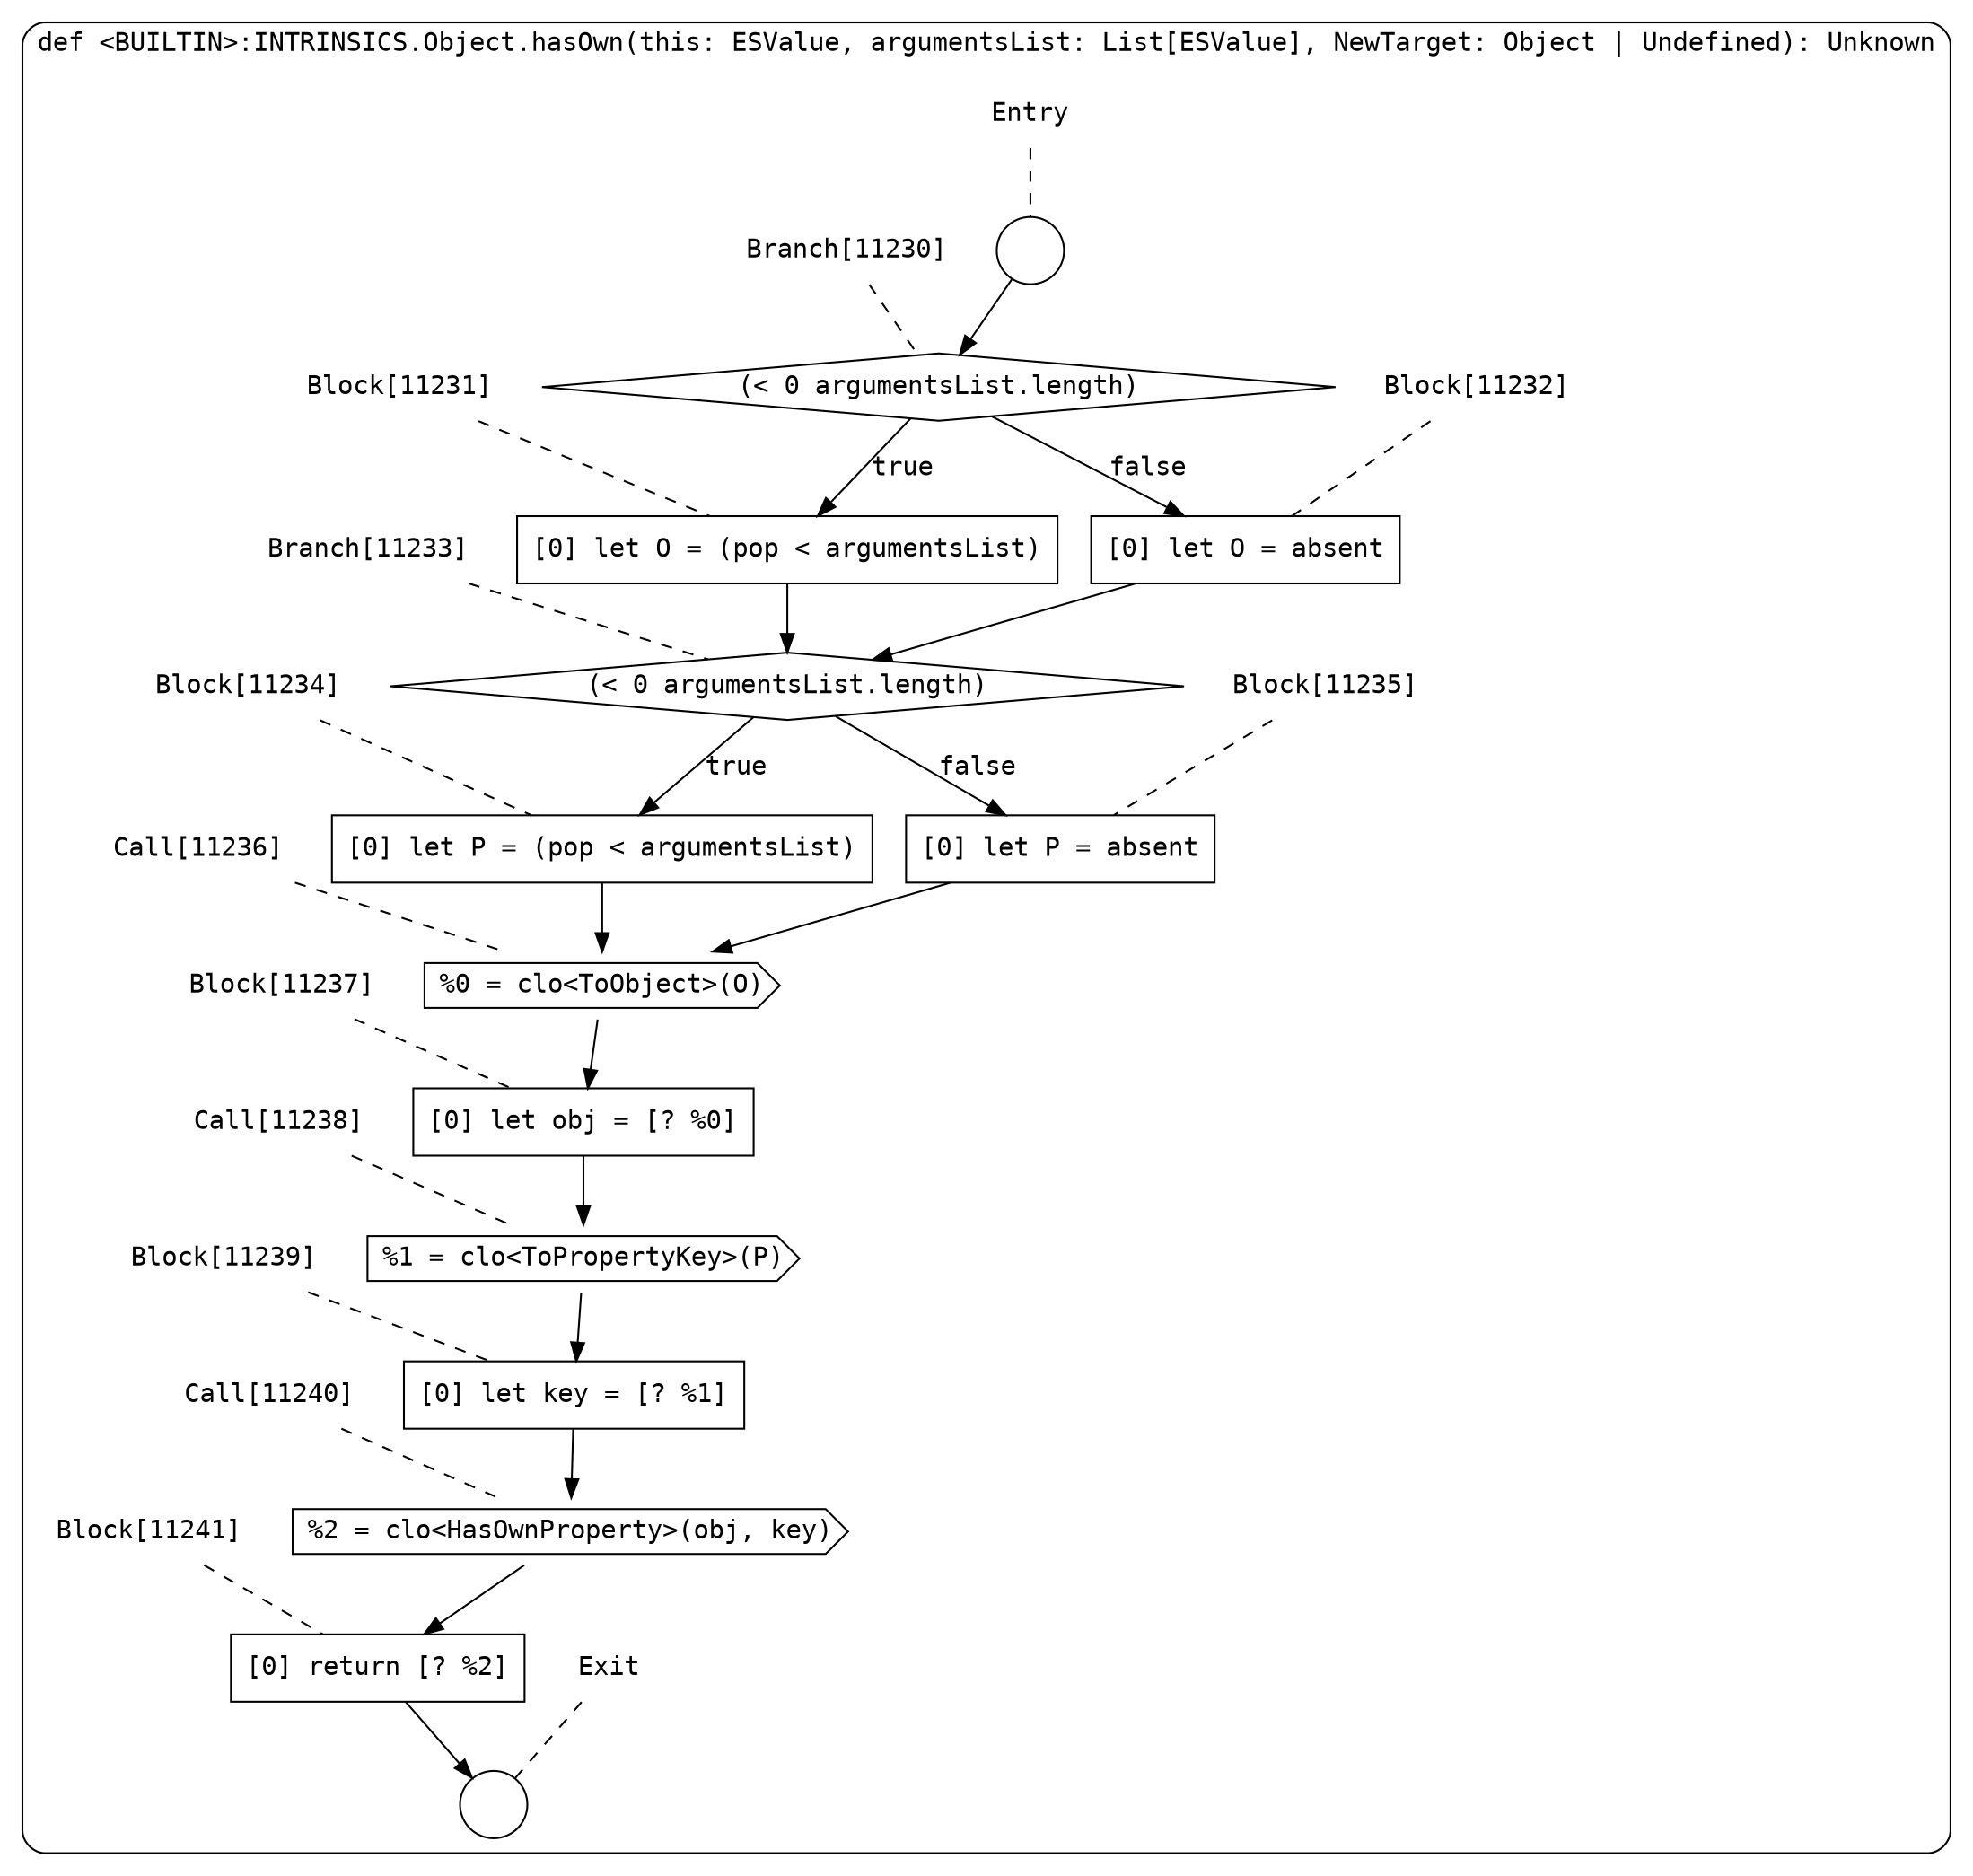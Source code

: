 digraph {
  graph [fontname = "Consolas"]
  node [fontname = "Consolas"]
  edge [fontname = "Consolas"]
  subgraph cluster2011 {
    label = "def <BUILTIN>:INTRINSICS.Object.hasOwn(this: ESValue, argumentsList: List[ESValue], NewTarget: Object | Undefined): Unknown"
    style = rounded
    cluster2011_entry_name [shape=none, label=<<font color="black">Entry</font>>]
    cluster2011_entry_name -> cluster2011_entry [arrowhead=none, color="black", style=dashed]
    cluster2011_entry [shape=circle label=" " color="black" fillcolor="white" style=filled]
    cluster2011_entry -> node11230 [color="black"]
    cluster2011_exit_name [shape=none, label=<<font color="black">Exit</font>>]
    cluster2011_exit_name -> cluster2011_exit [arrowhead=none, color="black", style=dashed]
    cluster2011_exit [shape=circle label=" " color="black" fillcolor="white" style=filled]
    node11230_name [shape=none, label=<<font color="black">Branch[11230]</font>>]
    node11230_name -> node11230 [arrowhead=none, color="black", style=dashed]
    node11230 [shape=diamond, label=<<font color="black">(&lt; 0 argumentsList.length)</font>> color="black" fillcolor="white", style=filled]
    node11230 -> node11231 [label=<<font color="black">true</font>> color="black"]
    node11230 -> node11232 [label=<<font color="black">false</font>> color="black"]
    node11231_name [shape=none, label=<<font color="black">Block[11231]</font>>]
    node11231_name -> node11231 [arrowhead=none, color="black", style=dashed]
    node11231 [shape=box, label=<<font color="black">[0] let O = (pop &lt; argumentsList)<BR ALIGN="LEFT"/></font>> color="black" fillcolor="white", style=filled]
    node11231 -> node11233 [color="black"]
    node11232_name [shape=none, label=<<font color="black">Block[11232]</font>>]
    node11232_name -> node11232 [arrowhead=none, color="black", style=dashed]
    node11232 [shape=box, label=<<font color="black">[0] let O = absent<BR ALIGN="LEFT"/></font>> color="black" fillcolor="white", style=filled]
    node11232 -> node11233 [color="black"]
    node11233_name [shape=none, label=<<font color="black">Branch[11233]</font>>]
    node11233_name -> node11233 [arrowhead=none, color="black", style=dashed]
    node11233 [shape=diamond, label=<<font color="black">(&lt; 0 argumentsList.length)</font>> color="black" fillcolor="white", style=filled]
    node11233 -> node11234 [label=<<font color="black">true</font>> color="black"]
    node11233 -> node11235 [label=<<font color="black">false</font>> color="black"]
    node11234_name [shape=none, label=<<font color="black">Block[11234]</font>>]
    node11234_name -> node11234 [arrowhead=none, color="black", style=dashed]
    node11234 [shape=box, label=<<font color="black">[0] let P = (pop &lt; argumentsList)<BR ALIGN="LEFT"/></font>> color="black" fillcolor="white", style=filled]
    node11234 -> node11236 [color="black"]
    node11235_name [shape=none, label=<<font color="black">Block[11235]</font>>]
    node11235_name -> node11235 [arrowhead=none, color="black", style=dashed]
    node11235 [shape=box, label=<<font color="black">[0] let P = absent<BR ALIGN="LEFT"/></font>> color="black" fillcolor="white", style=filled]
    node11235 -> node11236 [color="black"]
    node11236_name [shape=none, label=<<font color="black">Call[11236]</font>>]
    node11236_name -> node11236 [arrowhead=none, color="black", style=dashed]
    node11236 [shape=cds, label=<<font color="black">%0 = clo&lt;ToObject&gt;(O)</font>> color="black" fillcolor="white", style=filled]
    node11236 -> node11237 [color="black"]
    node11237_name [shape=none, label=<<font color="black">Block[11237]</font>>]
    node11237_name -> node11237 [arrowhead=none, color="black", style=dashed]
    node11237 [shape=box, label=<<font color="black">[0] let obj = [? %0]<BR ALIGN="LEFT"/></font>> color="black" fillcolor="white", style=filled]
    node11237 -> node11238 [color="black"]
    node11238_name [shape=none, label=<<font color="black">Call[11238]</font>>]
    node11238_name -> node11238 [arrowhead=none, color="black", style=dashed]
    node11238 [shape=cds, label=<<font color="black">%1 = clo&lt;ToPropertyKey&gt;(P)</font>> color="black" fillcolor="white", style=filled]
    node11238 -> node11239 [color="black"]
    node11239_name [shape=none, label=<<font color="black">Block[11239]</font>>]
    node11239_name -> node11239 [arrowhead=none, color="black", style=dashed]
    node11239 [shape=box, label=<<font color="black">[0] let key = [? %1]<BR ALIGN="LEFT"/></font>> color="black" fillcolor="white", style=filled]
    node11239 -> node11240 [color="black"]
    node11240_name [shape=none, label=<<font color="black">Call[11240]</font>>]
    node11240_name -> node11240 [arrowhead=none, color="black", style=dashed]
    node11240 [shape=cds, label=<<font color="black">%2 = clo&lt;HasOwnProperty&gt;(obj, key)</font>> color="black" fillcolor="white", style=filled]
    node11240 -> node11241 [color="black"]
    node11241_name [shape=none, label=<<font color="black">Block[11241]</font>>]
    node11241_name -> node11241 [arrowhead=none, color="black", style=dashed]
    node11241 [shape=box, label=<<font color="black">[0] return [? %2]<BR ALIGN="LEFT"/></font>> color="black" fillcolor="white", style=filled]
    node11241 -> cluster2011_exit [color="black"]
  }
}